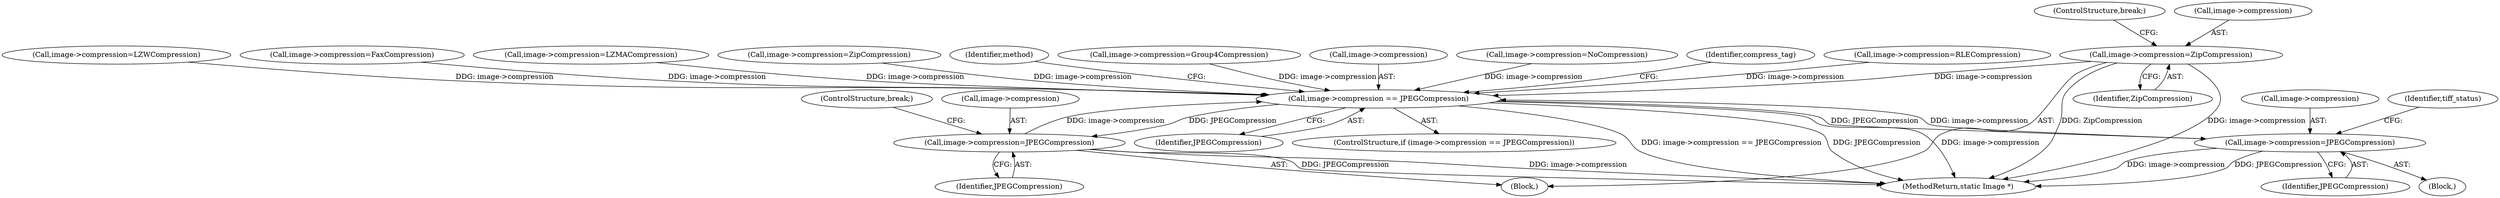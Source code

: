 digraph "0_ImageMagick_2bb6941a2d557f26a2f2049ade466e118eeaab91@pointer" {
"1001124" [label="(Call,image->compression=ZipCompression)"];
"1001659" [label="(Call,image->compression == JPEGCompression)"];
"1001049" [label="(Call,image->compression=JPEGCompression)"];
"1001096" [label="(Call,image->compression=JPEGCompression)"];
"1001041" [label="(Call,image->compression=Group4Compression)"];
"1001101" [label="(ControlStructure,break;)"];
"1001660" [label="(Call,image->compression)"];
"1001025" [label="(Block,)"];
"1001659" [label="(Call,image->compression == JPEGCompression)"];
"1001060" [label="(Identifier,tiff_status)"];
"1001100" [label="(Identifier,JPEGCompression)"];
"1001027" [label="(Call,image->compression=NoCompression)"];
"1001048" [label="(Block,)"];
"1001674" [label="(Identifier,compress_tag)"];
"1001658" [label="(ControlStructure,if (image->compression == JPEGCompression))"];
"1003406" [label="(MethodReturn,static Image *)"];
"1001096" [label="(Call,image->compression=JPEGCompression)"];
"1001053" [label="(Identifier,JPEGCompression)"];
"1001131" [label="(Call,image->compression=RLECompression)"];
"1001128" [label="(Identifier,ZipCompression)"];
"1001129" [label="(ControlStructure,break;)"];
"1001050" [label="(Call,image->compression)"];
"1001110" [label="(Call,image->compression=LZWCompression)"];
"1001034" [label="(Call,image->compression=FaxCompression)"];
"1001049" [label="(Call,image->compression=JPEGCompression)"];
"1001103" [label="(Call,image->compression=LZMACompression)"];
"1001117" [label="(Call,image->compression=ZipCompression)"];
"1001124" [label="(Call,image->compression=ZipCompression)"];
"1001665" [label="(Identifier,method)"];
"1001097" [label="(Call,image->compression)"];
"1001663" [label="(Identifier,JPEGCompression)"];
"1001125" [label="(Call,image->compression)"];
"1001124" -> "1001025"  [label="AST: "];
"1001124" -> "1001128"  [label="CFG: "];
"1001125" -> "1001124"  [label="AST: "];
"1001128" -> "1001124"  [label="AST: "];
"1001129" -> "1001124"  [label="CFG: "];
"1001124" -> "1003406"  [label="DDG: ZipCompression"];
"1001124" -> "1003406"  [label="DDG: image->compression"];
"1001124" -> "1001659"  [label="DDG: image->compression"];
"1001659" -> "1001658"  [label="AST: "];
"1001659" -> "1001663"  [label="CFG: "];
"1001660" -> "1001659"  [label="AST: "];
"1001663" -> "1001659"  [label="AST: "];
"1001665" -> "1001659"  [label="CFG: "];
"1001674" -> "1001659"  [label="CFG: "];
"1001659" -> "1003406"  [label="DDG: image->compression"];
"1001659" -> "1003406"  [label="DDG: image->compression == JPEGCompression"];
"1001659" -> "1003406"  [label="DDG: JPEGCompression"];
"1001659" -> "1001049"  [label="DDG: JPEGCompression"];
"1001659" -> "1001096"  [label="DDG: JPEGCompression"];
"1001096" -> "1001659"  [label="DDG: image->compression"];
"1001027" -> "1001659"  [label="DDG: image->compression"];
"1001103" -> "1001659"  [label="DDG: image->compression"];
"1001131" -> "1001659"  [label="DDG: image->compression"];
"1001117" -> "1001659"  [label="DDG: image->compression"];
"1001049" -> "1001659"  [label="DDG: image->compression"];
"1001041" -> "1001659"  [label="DDG: image->compression"];
"1001034" -> "1001659"  [label="DDG: image->compression"];
"1001110" -> "1001659"  [label="DDG: image->compression"];
"1001049" -> "1001048"  [label="AST: "];
"1001049" -> "1001053"  [label="CFG: "];
"1001050" -> "1001049"  [label="AST: "];
"1001053" -> "1001049"  [label="AST: "];
"1001060" -> "1001049"  [label="CFG: "];
"1001049" -> "1003406"  [label="DDG: image->compression"];
"1001049" -> "1003406"  [label="DDG: JPEGCompression"];
"1001096" -> "1001025"  [label="AST: "];
"1001096" -> "1001100"  [label="CFG: "];
"1001097" -> "1001096"  [label="AST: "];
"1001100" -> "1001096"  [label="AST: "];
"1001101" -> "1001096"  [label="CFG: "];
"1001096" -> "1003406"  [label="DDG: image->compression"];
"1001096" -> "1003406"  [label="DDG: JPEGCompression"];
}
